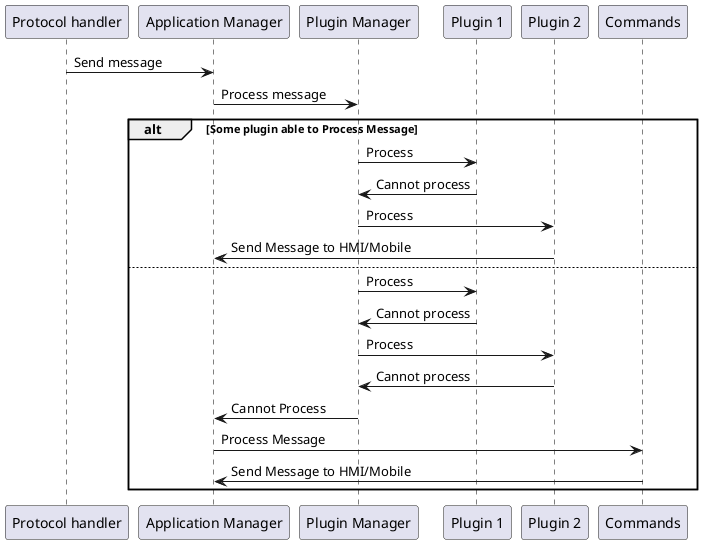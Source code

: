 @startuml
/'
It is a source file for SDL SAD sequence diagram.
For further information, please, follow http://plantuml.com/ 
'/

participant "Protocol handler" as PH
participant "Application Manager" as AM
participant "Plugin Manager" as PM
participant "Plugin 1" as P1
participant "Plugin 2" as P2

PH -> AM : Send message
AM -> PM : Process message

alt Some plugin able to Process Message

PM -> P1 : Process
P1 -> PM : Cannot process
PM -> P2 : Process
P2 -> AM : Send Message to HMI/Mobile
else

PM -> P1 : Process
P1 -> PM : Cannot process
PM -> P2 : Process
P2 -> PM : Cannot process
PM -> AM : Cannot Process
AM -> Commands : Process Message
Commands -> AM : Send Message to HMI/Mobile

end
skinparam defaultFontSize 16
skinparam sequence {
    ArrowColor Blue
    ArrowFontColor #2027E8
    ArrowFontStyle bold
     
    LifeLineBorderColor black
     
    ParticipantBorderColor black
    ParticipantBackgroundColor white
    ParticipantFontSize 17
    ParticipantFontColor black
     
    ActorBorderColor black
    ActorBackgroundColor white
    ActorFontColor Blue
    ActorFontSize 17
    ActorFontName Blue
    sequenceArrowFontSize  16
    DividerBackgroundColor #FEFECE
}
@enduml

